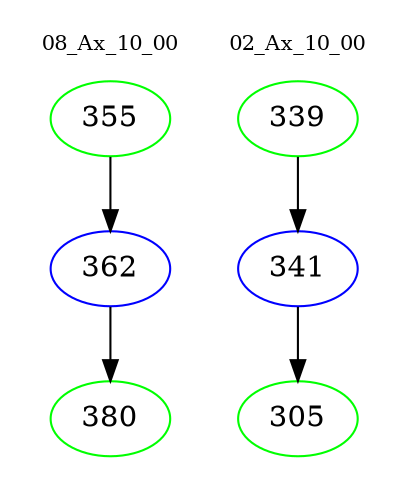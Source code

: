 digraph{
subgraph cluster_0 {
color = white
label = "08_Ax_10_00";
fontsize=10;
T0_355 [label="355", color="green"]
T0_355 -> T0_362 [color="black"]
T0_362 [label="362", color="blue"]
T0_362 -> T0_380 [color="black"]
T0_380 [label="380", color="green"]
}
subgraph cluster_1 {
color = white
label = "02_Ax_10_00";
fontsize=10;
T1_339 [label="339", color="green"]
T1_339 -> T1_341 [color="black"]
T1_341 [label="341", color="blue"]
T1_341 -> T1_305 [color="black"]
T1_305 [label="305", color="green"]
}
}
